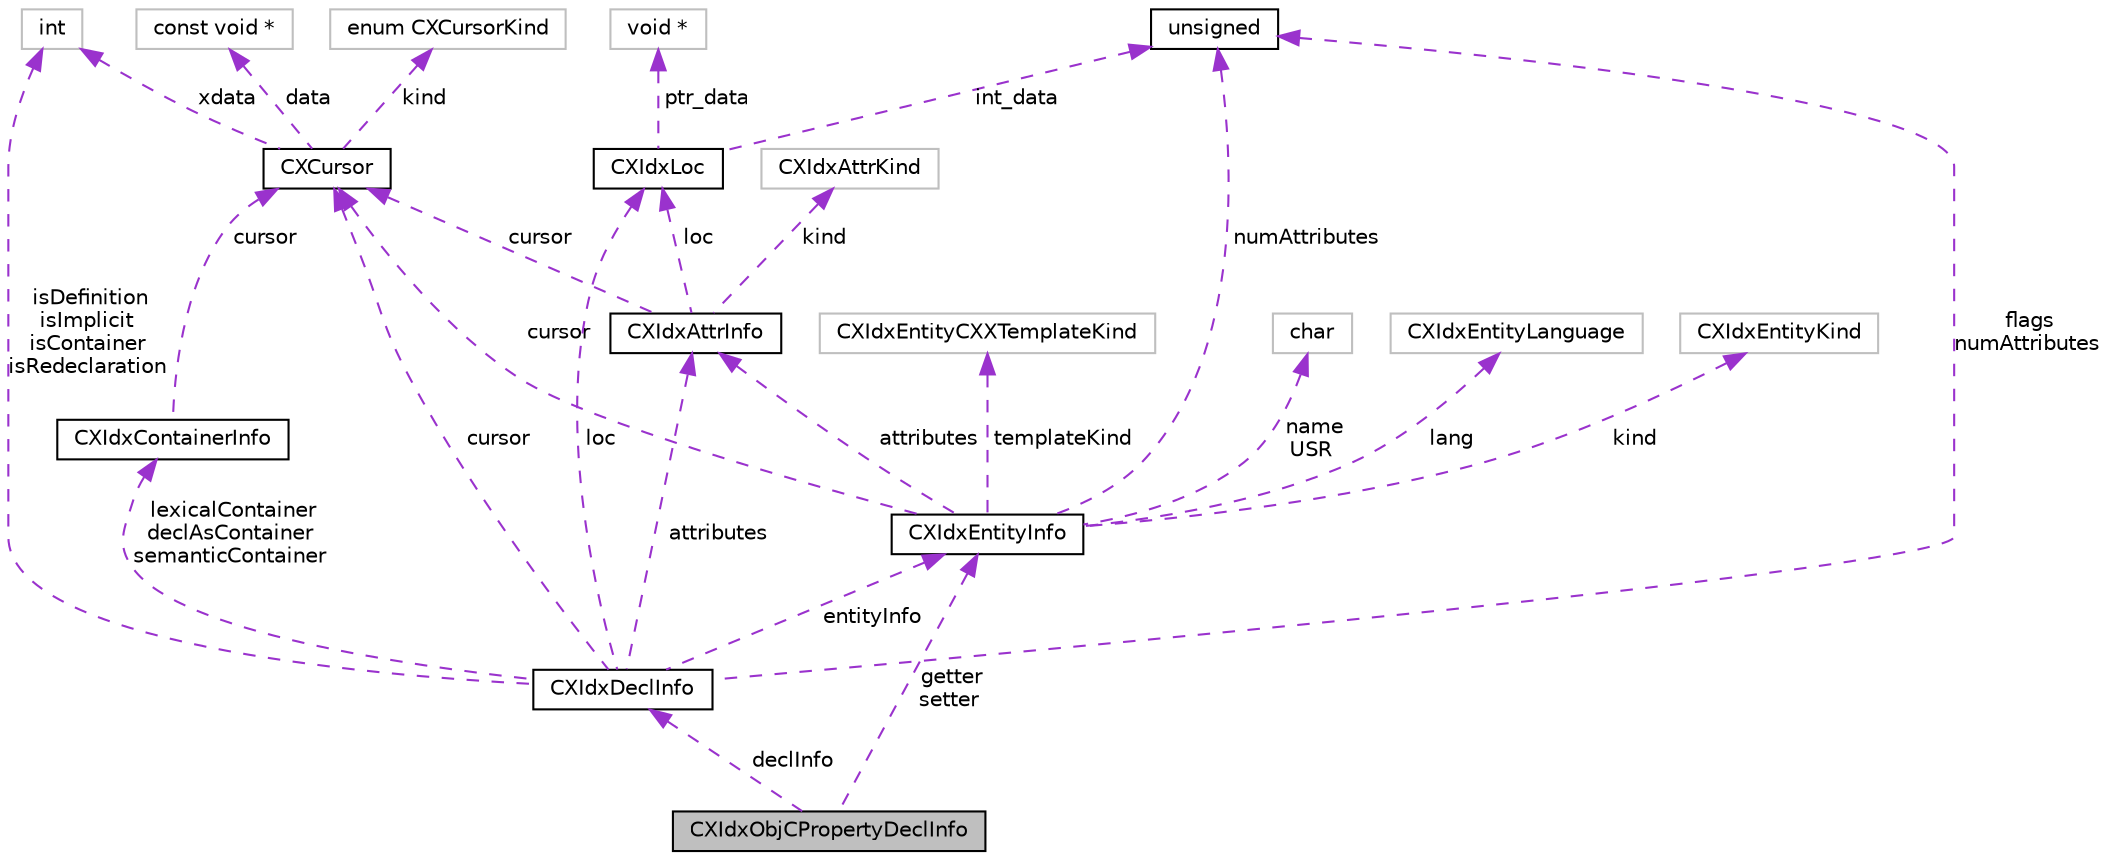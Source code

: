 digraph "CXIdxObjCPropertyDeclInfo"
{
 // LATEX_PDF_SIZE
  bgcolor="transparent";
  edge [fontname="Helvetica",fontsize="10",labelfontname="Helvetica",labelfontsize="10"];
  node [fontname="Helvetica",fontsize="10",shape=record];
  Node1 [label="CXIdxObjCPropertyDeclInfo",height=0.2,width=0.4,color="black", fillcolor="grey75", style="filled", fontcolor="black",tooltip=" "];
  Node2 -> Node1 [dir="back",color="darkorchid3",fontsize="10",style="dashed",label=" declInfo" ,fontname="Helvetica"];
  Node2 [label="CXIdxDeclInfo",height=0.2,width=0.4,color="black",URL="$structCXIdxDeclInfo.html",tooltip=" "];
  Node3 -> Node2 [dir="back",color="darkorchid3",fontsize="10",style="dashed",label=" attributes" ,fontname="Helvetica"];
  Node3 [label="CXIdxAttrInfo",height=0.2,width=0.4,color="black",URL="$structCXIdxAttrInfo.html",tooltip=" "];
  Node4 -> Node3 [dir="back",color="darkorchid3",fontsize="10",style="dashed",label=" cursor" ,fontname="Helvetica"];
  Node4 [label="CXCursor",height=0.2,width=0.4,color="black",URL="$structCXCursor.html",tooltip="A cursor representing some element in the abstract syntax tree for a translation unit."];
  Node5 -> Node4 [dir="back",color="darkorchid3",fontsize="10",style="dashed",label=" data" ,fontname="Helvetica"];
  Node5 [label="const void *",height=0.2,width=0.4,color="grey75",tooltip=" "];
  Node6 -> Node4 [dir="back",color="darkorchid3",fontsize="10",style="dashed",label=" xdata" ,fontname="Helvetica"];
  Node6 [label="int",height=0.2,width=0.4,color="grey75",tooltip=" "];
  Node7 -> Node4 [dir="back",color="darkorchid3",fontsize="10",style="dashed",label=" kind" ,fontname="Helvetica"];
  Node7 [label="enum CXCursorKind",height=0.2,width=0.4,color="grey75",tooltip=" "];
  Node8 -> Node3 [dir="back",color="darkorchid3",fontsize="10",style="dashed",label=" loc" ,fontname="Helvetica"];
  Node8 [label="CXIdxLoc",height=0.2,width=0.4,color="black",URL="$structCXIdxLoc.html",tooltip="Source location passed to index callbacks."];
  Node9 -> Node8 [dir="back",color="darkorchid3",fontsize="10",style="dashed",label=" int_data" ,fontname="Helvetica"];
  Node9 [label="unsigned",height=0.2,width=0.4,color="black",URL="$classunsigned.html",tooltip=" "];
  Node10 -> Node8 [dir="back",color="darkorchid3",fontsize="10",style="dashed",label=" ptr_data" ,fontname="Helvetica"];
  Node10 [label="void *",height=0.2,width=0.4,color="grey75",tooltip=" "];
  Node11 -> Node3 [dir="back",color="darkorchid3",fontsize="10",style="dashed",label=" kind" ,fontname="Helvetica"];
  Node11 [label="CXIdxAttrKind",height=0.2,width=0.4,color="grey75",tooltip=" "];
  Node4 -> Node2 [dir="back",color="darkorchid3",fontsize="10",style="dashed",label=" cursor" ,fontname="Helvetica"];
  Node6 -> Node2 [dir="back",color="darkorchid3",fontsize="10",style="dashed",label=" isDefinition\nisImplicit\nisContainer\nisRedeclaration" ,fontname="Helvetica"];
  Node8 -> Node2 [dir="back",color="darkorchid3",fontsize="10",style="dashed",label=" loc" ,fontname="Helvetica"];
  Node12 -> Node2 [dir="back",color="darkorchid3",fontsize="10",style="dashed",label=" lexicalContainer\ndeclAsContainer\nsemanticContainer" ,fontname="Helvetica"];
  Node12 [label="CXIdxContainerInfo",height=0.2,width=0.4,color="black",URL="$structCXIdxContainerInfo.html",tooltip=" "];
  Node4 -> Node12 [dir="back",color="darkorchid3",fontsize="10",style="dashed",label=" cursor" ,fontname="Helvetica"];
  Node13 -> Node2 [dir="back",color="darkorchid3",fontsize="10",style="dashed",label=" entityInfo" ,fontname="Helvetica"];
  Node13 [label="CXIdxEntityInfo",height=0.2,width=0.4,color="black",URL="$structCXIdxEntityInfo.html",tooltip=" "];
  Node14 -> Node13 [dir="back",color="darkorchid3",fontsize="10",style="dashed",label=" kind" ,fontname="Helvetica"];
  Node14 [label="CXIdxEntityKind",height=0.2,width=0.4,color="grey75",tooltip=" "];
  Node15 -> Node13 [dir="back",color="darkorchid3",fontsize="10",style="dashed",label=" templateKind" ,fontname="Helvetica"];
  Node15 [label="CXIdxEntityCXXTemplateKind",height=0.2,width=0.4,color="grey75",tooltip=" "];
  Node16 -> Node13 [dir="back",color="darkorchid3",fontsize="10",style="dashed",label=" name\nUSR" ,fontname="Helvetica"];
  Node16 [label="char",height=0.2,width=0.4,color="grey75",tooltip=" "];
  Node3 -> Node13 [dir="back",color="darkorchid3",fontsize="10",style="dashed",label=" attributes" ,fontname="Helvetica"];
  Node4 -> Node13 [dir="back",color="darkorchid3",fontsize="10",style="dashed",label=" cursor" ,fontname="Helvetica"];
  Node17 -> Node13 [dir="back",color="darkorchid3",fontsize="10",style="dashed",label=" lang" ,fontname="Helvetica"];
  Node17 [label="CXIdxEntityLanguage",height=0.2,width=0.4,color="grey75",tooltip=" "];
  Node9 -> Node13 [dir="back",color="darkorchid3",fontsize="10",style="dashed",label=" numAttributes" ,fontname="Helvetica"];
  Node9 -> Node2 [dir="back",color="darkorchid3",fontsize="10",style="dashed",label=" flags\nnumAttributes" ,fontname="Helvetica"];
  Node13 -> Node1 [dir="back",color="darkorchid3",fontsize="10",style="dashed",label=" getter\nsetter" ,fontname="Helvetica"];
}
